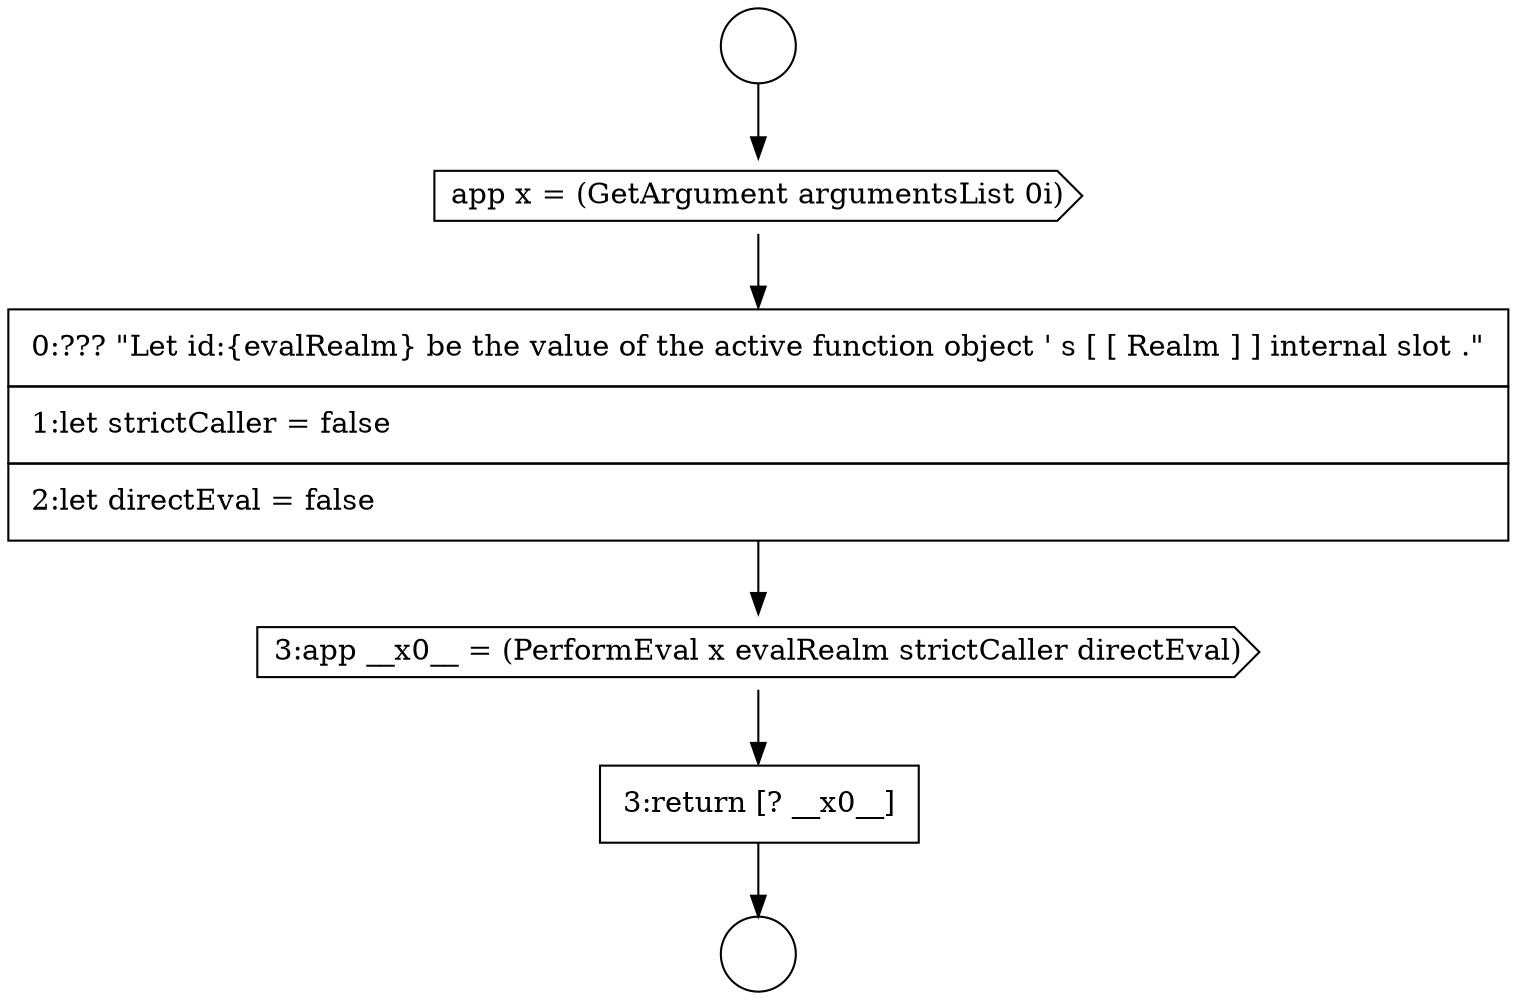 digraph {
  node10017 [shape=none, margin=0, label=<<font color="black">
    <table border="0" cellborder="1" cellspacing="0" cellpadding="10">
      <tr><td align="left">3:return [? __x0__]</td></tr>
    </table>
  </font>> color="black" fillcolor="white" style=filled]
  node10014 [shape=cds, label=<<font color="black">app x = (GetArgument argumentsList 0i)</font>> color="black" fillcolor="white" style=filled]
  node10015 [shape=none, margin=0, label=<<font color="black">
    <table border="0" cellborder="1" cellspacing="0" cellpadding="10">
      <tr><td align="left">0:??? &quot;Let id:{evalRealm} be the value of the active function object ' s [ [ Realm ] ] internal slot .&quot;</td></tr>
      <tr><td align="left">1:let strictCaller = false</td></tr>
      <tr><td align="left">2:let directEval = false</td></tr>
    </table>
  </font>> color="black" fillcolor="white" style=filled]
  node10016 [shape=cds, label=<<font color="black">3:app __x0__ = (PerformEval x evalRealm strictCaller directEval)</font>> color="black" fillcolor="white" style=filled]
  node10012 [shape=circle label=" " color="black" fillcolor="white" style=filled]
  node10013 [shape=circle label=" " color="black" fillcolor="white" style=filled]
  node10012 -> node10014 [ color="black"]
  node10014 -> node10015 [ color="black"]
  node10017 -> node10013 [ color="black"]
  node10015 -> node10016 [ color="black"]
  node10016 -> node10017 [ color="black"]
}
